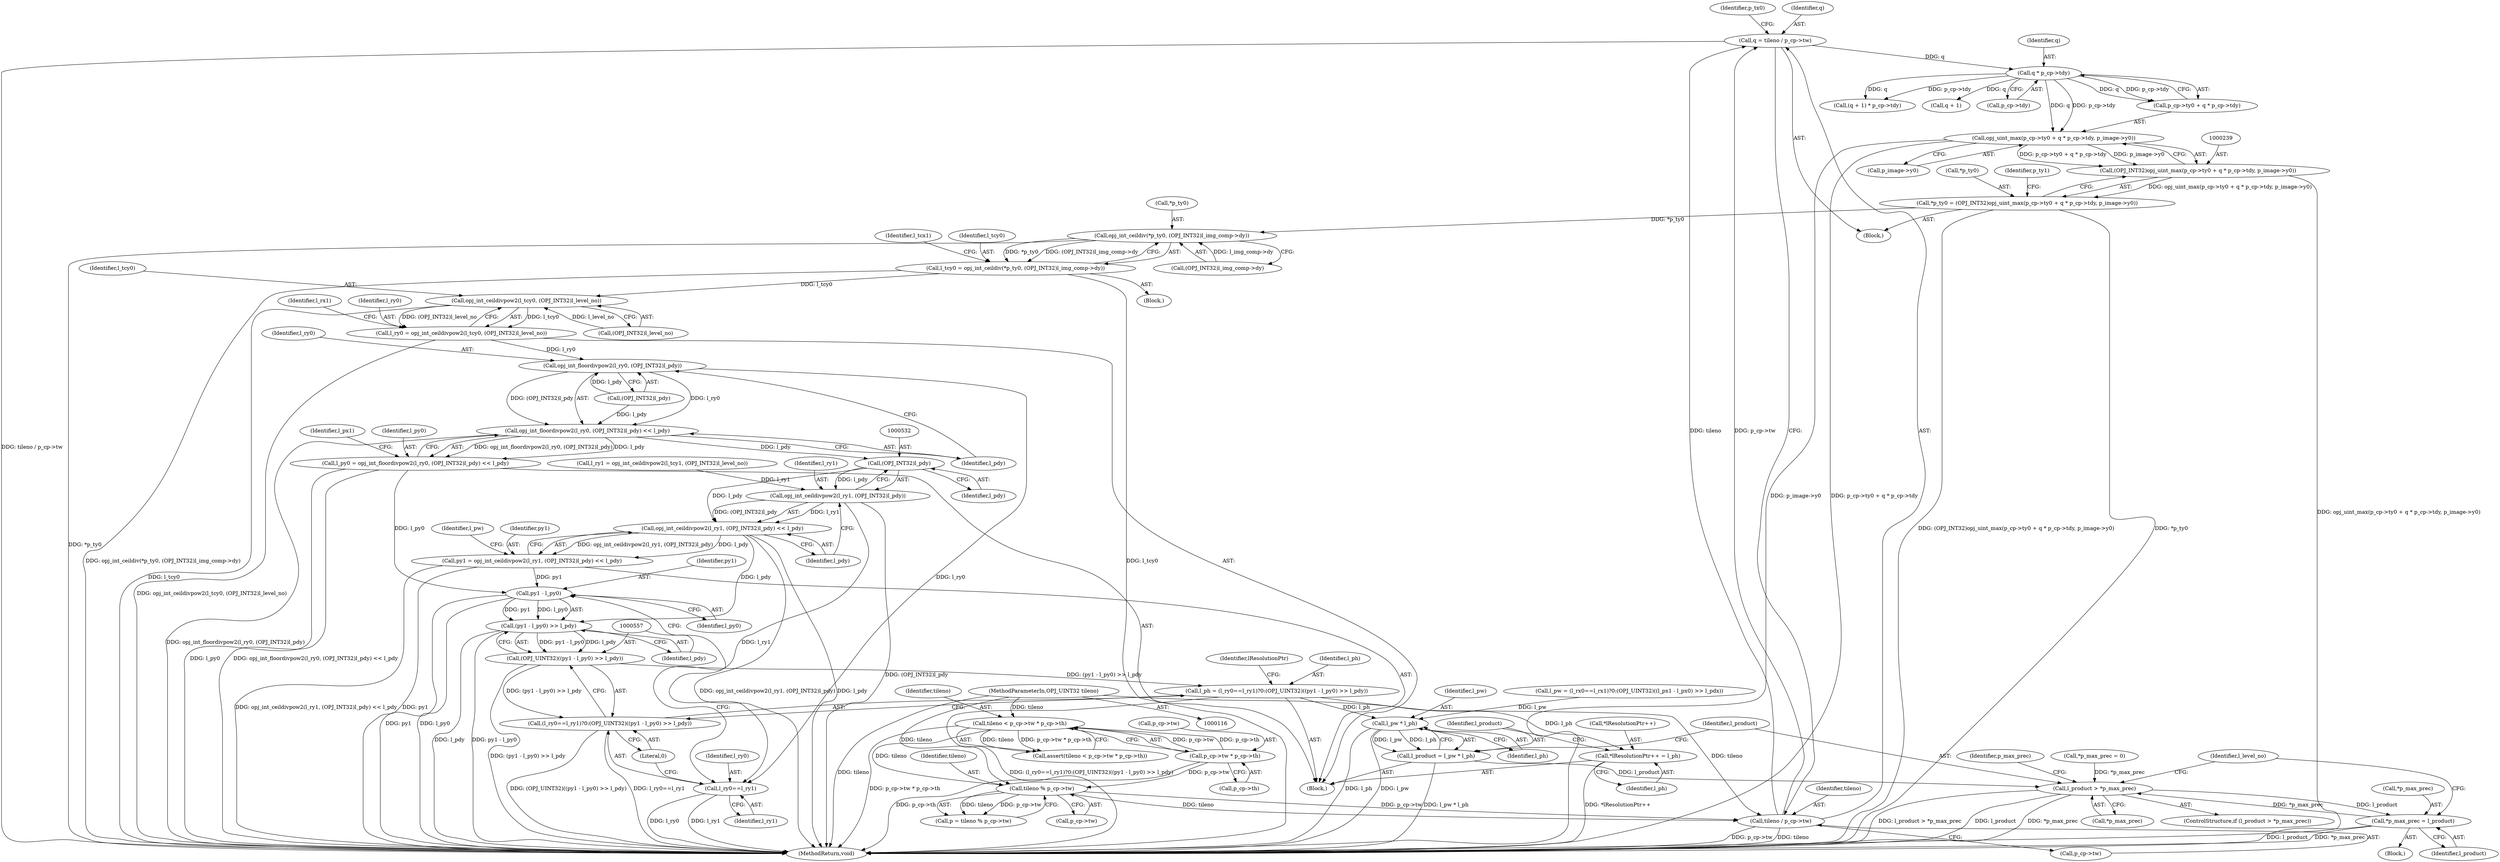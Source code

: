 digraph "0_openjpeg_5d00b719f4b93b1445e6fb4c766b9a9883c57949@pointer" {
"1000240" [label="(Call,opj_uint_max(p_cp->ty0 + q * p_cp->tdy, p_image->y0))"];
"1000245" [label="(Call,q * p_cp->tdy)"];
"1000190" [label="(Call,q = tileno / p_cp->tw)"];
"1000192" [label="(Call,tileno / p_cp->tw)"];
"1000185" [label="(Call,tileno % p_cp->tw)"];
"1000156" [label="(Call,tileno < p_cp->tw * p_cp->th)"];
"1000119" [label="(MethodParameterIn,OPJ_UINT32 tileno)"];
"1000158" [label="(Call,p_cp->tw * p_cp->th)"];
"1000238" [label="(Call,(OPJ_INT32)opj_uint_max(p_cp->ty0 + q * p_cp->tdy, p_image->y0))"];
"1000235" [label="(Call,*p_ty0 = (OPJ_INT32)opj_uint_max(p_cp->ty0 + q * p_cp->tdy, p_image->y0))"];
"1000336" [label="(Call,opj_int_ceildiv(*p_ty0, (OPJ_INT32)l_img_comp->dy))"];
"1000334" [label="(Call,l_tcy0 = opj_int_ceildiv(*p_ty0, (OPJ_INT32)l_img_comp->dy))"];
"1000480" [label="(Call,opj_int_ceildivpow2(l_tcy0, (OPJ_INT32)l_level_no))"];
"1000478" [label="(Call,l_ry0 = opj_int_ceildivpow2(l_tcy0, (OPJ_INT32)l_level_no))"];
"1000511" [label="(Call,opj_int_floordivpow2(l_ry0, (OPJ_INT32)l_pdy))"];
"1000510" [label="(Call,opj_int_floordivpow2(l_ry0, (OPJ_INT32)l_pdy) << l_pdy)"];
"1000508" [label="(Call,l_py0 = opj_int_floordivpow2(l_ry0, (OPJ_INT32)l_pdy) << l_pdy)"];
"1000559" [label="(Call,py1 - l_py0)"];
"1000558" [label="(Call,(py1 - l_py0) >> l_pdy)"];
"1000556" [label="(Call,(OPJ_UINT32)((py1 - l_py0) >> l_pdy))"];
"1000549" [label="(Call,l_ph = (l_ry0==l_ry1)?0:(OPJ_UINT32)((py1 - l_py0) >> l_pdy))"];
"1000568" [label="(Call,*lResolutionPtr++ = l_ph)"];
"1000575" [label="(Call,l_pw * l_ph)"];
"1000573" [label="(Call,l_product = l_pw * l_ph)"];
"1000579" [label="(Call,l_product > *p_max_prec)"];
"1000584" [label="(Call,*p_max_prec = l_product)"];
"1000551" [label="(Call,(l_ry0==l_ry1)?0:(OPJ_UINT32)((py1 - l_py0) >> l_pdy))"];
"1000531" [label="(Call,(OPJ_INT32)l_pdy)"];
"1000529" [label="(Call,opj_int_ceildivpow2(l_ry1, (OPJ_INT32)l_pdy))"];
"1000528" [label="(Call,opj_int_ceildivpow2(l_ry1, (OPJ_INT32)l_pdy) << l_pdy)"];
"1000526" [label="(Call,py1 = opj_int_ceildivpow2(l_ry1, (OPJ_INT32)l_pdy) << l_pdy)"];
"1000552" [label="(Call,l_ry0==l_ry1)"];
"1000250" [label="(Call,p_image->y0)"];
"1000518" [label="(Identifier,l_px1)"];
"1000559" [label="(Call,py1 - l_py0)"];
"1000194" [label="(Call,p_cp->tw)"];
"1000554" [label="(Identifier,l_ry1)"];
"1000345" [label="(Identifier,l_tcx1)"];
"1000236" [label="(Call,*p_ty0)"];
"1000190" [label="(Call,q = tileno / p_cp->tw)"];
"1000581" [label="(Call,*p_max_prec)"];
"1000481" [label="(Identifier,l_tcy0)"];
"1000300" [label="(Block,)"];
"1000193" [label="(Identifier,tileno)"];
"1000584" [label="(Call,*p_max_prec = l_product)"];
"1000508" [label="(Call,l_py0 = opj_int_floordivpow2(l_ry0, (OPJ_INT32)l_pdy) << l_pdy)"];
"1000334" [label="(Call,l_tcy0 = opj_int_ceildiv(*p_ty0, (OPJ_INT32)l_img_comp->dy))"];
"1000585" [label="(Call,*p_max_prec)"];
"1000533" [label="(Identifier,l_pdy)"];
"1000529" [label="(Call,opj_int_ceildivpow2(l_ry1, (OPJ_INT32)l_pdy))"];
"1000337" [label="(Call,*p_ty0)"];
"1000589" [label="(Identifier,l_level_no)"];
"1000199" [label="(Identifier,p_tx0)"];
"1000159" [label="(Call,p_cp->tw)"];
"1000534" [label="(Identifier,l_pdy)"];
"1000568" [label="(Call,*lResolutionPtr++ = l_ph)"];
"1000396" [label="(Block,)"];
"1000238" [label="(Call,(OPJ_INT32)opj_uint_max(p_cp->ty0 + q * p_cp->tdy, p_image->y0))"];
"1000158" [label="(Call,p_cp->tw * p_cp->th)"];
"1000562" [label="(Identifier,l_pdy)"];
"1000241" [label="(Call,p_cp->ty0 + q * p_cp->tdy)"];
"1000480" [label="(Call,opj_int_ceildivpow2(l_tcy0, (OPJ_INT32)l_level_no))"];
"1000492" [label="(Call,l_ry1 = opj_int_ceildivpow2(l_tcy1, (OPJ_INT32)l_level_no))"];
"1000551" [label="(Call,(l_ry0==l_ry1)?0:(OPJ_UINT32)((py1 - l_py0) >> l_pdy))"];
"1000510" [label="(Call,opj_int_floordivpow2(l_ry0, (OPJ_INT32)l_pdy) << l_pdy)"];
"1000119" [label="(MethodParameterIn,OPJ_UINT32 tileno)"];
"1000577" [label="(Identifier,l_ph)"];
"1000530" [label="(Identifier,l_ry1)"];
"1000479" [label="(Identifier,l_ry0)"];
"1000576" [label="(Identifier,l_pw)"];
"1000191" [label="(Identifier,q)"];
"1000155" [label="(Call,assert(tileno < p_cp->tw * p_cp->th))"];
"1000579" [label="(Call,l_product > *p_max_prec)"];
"1000580" [label="(Identifier,l_product)"];
"1000156" [label="(Call,tileno < p_cp->tw * p_cp->th)"];
"1000558" [label="(Call,(py1 - l_py0) >> l_pdy)"];
"1000586" [label="(Identifier,p_max_prec)"];
"1000566" [label="(Identifier,lResolutionPtr)"];
"1000556" [label="(Call,(OPJ_UINT32)((py1 - l_py0) >> l_pdy))"];
"1000578" [label="(ControlStructure,if (l_product > *p_max_prec))"];
"1000531" [label="(Call,(OPJ_INT32)l_pdy)"];
"1000526" [label="(Call,py1 = opj_int_ceildivpow2(l_ry1, (OPJ_INT32)l_pdy) << l_pdy)"];
"1000587" [label="(Identifier,l_product)"];
"1000246" [label="(Identifier,q)"];
"1000552" [label="(Call,l_ry0==l_ry1)"];
"1000162" [label="(Call,p_cp->th)"];
"1000561" [label="(Identifier,l_py0)"];
"1000263" [label="(Call,(q + 1) * p_cp->tdy)"];
"1000336" [label="(Call,opj_int_ceildiv(*p_ty0, (OPJ_INT32)l_img_comp->dy))"];
"1000486" [label="(Identifier,l_rx1)"];
"1000583" [label="(Block,)"];
"1000482" [label="(Call,(OPJ_INT32)l_level_no)"];
"1000516" [label="(Identifier,l_pdy)"];
"1000157" [label="(Identifier,tileno)"];
"1000536" [label="(Identifier,l_pw)"];
"1000553" [label="(Identifier,l_ry0)"];
"1000549" [label="(Call,l_ph = (l_ry0==l_ry1)?0:(OPJ_UINT32)((py1 - l_py0) >> l_pdy))"];
"1000555" [label="(Literal,0)"];
"1000192" [label="(Call,tileno / p_cp->tw)"];
"1000528" [label="(Call,opj_int_ceildivpow2(l_ry1, (OPJ_INT32)l_pdy) << l_pdy)"];
"1000594" [label="(MethodReturn,void)"];
"1000183" [label="(Call,p = tileno % p_cp->tw)"];
"1000264" [label="(Call,q + 1)"];
"1000129" [label="(Block,)"];
"1000512" [label="(Identifier,l_ry0)"];
"1000511" [label="(Call,opj_int_floordivpow2(l_ry0, (OPJ_INT32)l_pdy))"];
"1000535" [label="(Call,l_pw = (l_rx0==l_rx1)?0:(OPJ_UINT32)((l_px1 - l_px0) >> l_pdx))"];
"1000575" [label="(Call,l_pw * l_ph)"];
"1000185" [label="(Call,tileno % p_cp->tw)"];
"1000339" [label="(Call,(OPJ_INT32)l_img_comp->dy)"];
"1000478" [label="(Call,l_ry0 = opj_int_ceildivpow2(l_tcy0, (OPJ_INT32)l_level_no))"];
"1000573" [label="(Call,l_product = l_pw * l_ph)"];
"1000513" [label="(Call,(OPJ_INT32)l_pdy)"];
"1000572" [label="(Identifier,l_ph)"];
"1000273" [label="(Call,*p_max_prec = 0)"];
"1000560" [label="(Identifier,py1)"];
"1000247" [label="(Call,p_cp->tdy)"];
"1000255" [label="(Identifier,p_ty1)"];
"1000527" [label="(Identifier,py1)"];
"1000235" [label="(Call,*p_ty0 = (OPJ_INT32)opj_uint_max(p_cp->ty0 + q * p_cp->tdy, p_image->y0))"];
"1000187" [label="(Call,p_cp->tw)"];
"1000574" [label="(Identifier,l_product)"];
"1000240" [label="(Call,opj_uint_max(p_cp->ty0 + q * p_cp->tdy, p_image->y0))"];
"1000569" [label="(Call,*lResolutionPtr++)"];
"1000245" [label="(Call,q * p_cp->tdy)"];
"1000509" [label="(Identifier,l_py0)"];
"1000335" [label="(Identifier,l_tcy0)"];
"1000550" [label="(Identifier,l_ph)"];
"1000186" [label="(Identifier,tileno)"];
"1000240" -> "1000238"  [label="AST: "];
"1000240" -> "1000250"  [label="CFG: "];
"1000241" -> "1000240"  [label="AST: "];
"1000250" -> "1000240"  [label="AST: "];
"1000238" -> "1000240"  [label="CFG: "];
"1000240" -> "1000594"  [label="DDG: p_image->y0"];
"1000240" -> "1000594"  [label="DDG: p_cp->ty0 + q * p_cp->tdy"];
"1000240" -> "1000238"  [label="DDG: p_cp->ty0 + q * p_cp->tdy"];
"1000240" -> "1000238"  [label="DDG: p_image->y0"];
"1000245" -> "1000240"  [label="DDG: q"];
"1000245" -> "1000240"  [label="DDG: p_cp->tdy"];
"1000245" -> "1000241"  [label="AST: "];
"1000245" -> "1000247"  [label="CFG: "];
"1000246" -> "1000245"  [label="AST: "];
"1000247" -> "1000245"  [label="AST: "];
"1000241" -> "1000245"  [label="CFG: "];
"1000245" -> "1000241"  [label="DDG: q"];
"1000245" -> "1000241"  [label="DDG: p_cp->tdy"];
"1000190" -> "1000245"  [label="DDG: q"];
"1000245" -> "1000263"  [label="DDG: q"];
"1000245" -> "1000263"  [label="DDG: p_cp->tdy"];
"1000245" -> "1000264"  [label="DDG: q"];
"1000190" -> "1000129"  [label="AST: "];
"1000190" -> "1000192"  [label="CFG: "];
"1000191" -> "1000190"  [label="AST: "];
"1000192" -> "1000190"  [label="AST: "];
"1000199" -> "1000190"  [label="CFG: "];
"1000190" -> "1000594"  [label="DDG: tileno / p_cp->tw"];
"1000192" -> "1000190"  [label="DDG: tileno"];
"1000192" -> "1000190"  [label="DDG: p_cp->tw"];
"1000192" -> "1000194"  [label="CFG: "];
"1000193" -> "1000192"  [label="AST: "];
"1000194" -> "1000192"  [label="AST: "];
"1000192" -> "1000594"  [label="DDG: p_cp->tw"];
"1000192" -> "1000594"  [label="DDG: tileno"];
"1000185" -> "1000192"  [label="DDG: tileno"];
"1000185" -> "1000192"  [label="DDG: p_cp->tw"];
"1000119" -> "1000192"  [label="DDG: tileno"];
"1000185" -> "1000183"  [label="AST: "];
"1000185" -> "1000187"  [label="CFG: "];
"1000186" -> "1000185"  [label="AST: "];
"1000187" -> "1000185"  [label="AST: "];
"1000183" -> "1000185"  [label="CFG: "];
"1000185" -> "1000183"  [label="DDG: tileno"];
"1000185" -> "1000183"  [label="DDG: p_cp->tw"];
"1000156" -> "1000185"  [label="DDG: tileno"];
"1000119" -> "1000185"  [label="DDG: tileno"];
"1000158" -> "1000185"  [label="DDG: p_cp->tw"];
"1000156" -> "1000155"  [label="AST: "];
"1000156" -> "1000158"  [label="CFG: "];
"1000157" -> "1000156"  [label="AST: "];
"1000158" -> "1000156"  [label="AST: "];
"1000155" -> "1000156"  [label="CFG: "];
"1000156" -> "1000594"  [label="DDG: p_cp->tw * p_cp->th"];
"1000156" -> "1000155"  [label="DDG: tileno"];
"1000156" -> "1000155"  [label="DDG: p_cp->tw * p_cp->th"];
"1000119" -> "1000156"  [label="DDG: tileno"];
"1000158" -> "1000156"  [label="DDG: p_cp->tw"];
"1000158" -> "1000156"  [label="DDG: p_cp->th"];
"1000119" -> "1000116"  [label="AST: "];
"1000119" -> "1000594"  [label="DDG: tileno"];
"1000158" -> "1000162"  [label="CFG: "];
"1000159" -> "1000158"  [label="AST: "];
"1000162" -> "1000158"  [label="AST: "];
"1000158" -> "1000594"  [label="DDG: p_cp->th"];
"1000238" -> "1000235"  [label="AST: "];
"1000239" -> "1000238"  [label="AST: "];
"1000235" -> "1000238"  [label="CFG: "];
"1000238" -> "1000594"  [label="DDG: opj_uint_max(p_cp->ty0 + q * p_cp->tdy, p_image->y0)"];
"1000238" -> "1000235"  [label="DDG: opj_uint_max(p_cp->ty0 + q * p_cp->tdy, p_image->y0)"];
"1000235" -> "1000129"  [label="AST: "];
"1000236" -> "1000235"  [label="AST: "];
"1000255" -> "1000235"  [label="CFG: "];
"1000235" -> "1000594"  [label="DDG: *p_ty0"];
"1000235" -> "1000594"  [label="DDG: (OPJ_INT32)opj_uint_max(p_cp->ty0 + q * p_cp->tdy, p_image->y0)"];
"1000235" -> "1000336"  [label="DDG: *p_ty0"];
"1000336" -> "1000334"  [label="AST: "];
"1000336" -> "1000339"  [label="CFG: "];
"1000337" -> "1000336"  [label="AST: "];
"1000339" -> "1000336"  [label="AST: "];
"1000334" -> "1000336"  [label="CFG: "];
"1000336" -> "1000594"  [label="DDG: *p_ty0"];
"1000336" -> "1000334"  [label="DDG: *p_ty0"];
"1000336" -> "1000334"  [label="DDG: (OPJ_INT32)l_img_comp->dy"];
"1000339" -> "1000336"  [label="DDG: l_img_comp->dy"];
"1000334" -> "1000300"  [label="AST: "];
"1000335" -> "1000334"  [label="AST: "];
"1000345" -> "1000334"  [label="CFG: "];
"1000334" -> "1000594"  [label="DDG: opj_int_ceildiv(*p_ty0, (OPJ_INT32)l_img_comp->dy)"];
"1000334" -> "1000594"  [label="DDG: l_tcy0"];
"1000334" -> "1000480"  [label="DDG: l_tcy0"];
"1000480" -> "1000478"  [label="AST: "];
"1000480" -> "1000482"  [label="CFG: "];
"1000481" -> "1000480"  [label="AST: "];
"1000482" -> "1000480"  [label="AST: "];
"1000478" -> "1000480"  [label="CFG: "];
"1000480" -> "1000594"  [label="DDG: l_tcy0"];
"1000480" -> "1000478"  [label="DDG: l_tcy0"];
"1000480" -> "1000478"  [label="DDG: (OPJ_INT32)l_level_no"];
"1000482" -> "1000480"  [label="DDG: l_level_no"];
"1000478" -> "1000396"  [label="AST: "];
"1000479" -> "1000478"  [label="AST: "];
"1000486" -> "1000478"  [label="CFG: "];
"1000478" -> "1000594"  [label="DDG: opj_int_ceildivpow2(l_tcy0, (OPJ_INT32)l_level_no)"];
"1000478" -> "1000511"  [label="DDG: l_ry0"];
"1000511" -> "1000510"  [label="AST: "];
"1000511" -> "1000513"  [label="CFG: "];
"1000512" -> "1000511"  [label="AST: "];
"1000513" -> "1000511"  [label="AST: "];
"1000516" -> "1000511"  [label="CFG: "];
"1000511" -> "1000510"  [label="DDG: l_ry0"];
"1000511" -> "1000510"  [label="DDG: (OPJ_INT32)l_pdy"];
"1000513" -> "1000511"  [label="DDG: l_pdy"];
"1000511" -> "1000552"  [label="DDG: l_ry0"];
"1000510" -> "1000508"  [label="AST: "];
"1000510" -> "1000516"  [label="CFG: "];
"1000516" -> "1000510"  [label="AST: "];
"1000508" -> "1000510"  [label="CFG: "];
"1000510" -> "1000594"  [label="DDG: opj_int_floordivpow2(l_ry0, (OPJ_INT32)l_pdy)"];
"1000510" -> "1000508"  [label="DDG: opj_int_floordivpow2(l_ry0, (OPJ_INT32)l_pdy)"];
"1000510" -> "1000508"  [label="DDG: l_pdy"];
"1000513" -> "1000510"  [label="DDG: l_pdy"];
"1000510" -> "1000531"  [label="DDG: l_pdy"];
"1000508" -> "1000396"  [label="AST: "];
"1000509" -> "1000508"  [label="AST: "];
"1000518" -> "1000508"  [label="CFG: "];
"1000508" -> "1000594"  [label="DDG: l_py0"];
"1000508" -> "1000594"  [label="DDG: opj_int_floordivpow2(l_ry0, (OPJ_INT32)l_pdy) << l_pdy"];
"1000508" -> "1000559"  [label="DDG: l_py0"];
"1000559" -> "1000558"  [label="AST: "];
"1000559" -> "1000561"  [label="CFG: "];
"1000560" -> "1000559"  [label="AST: "];
"1000561" -> "1000559"  [label="AST: "];
"1000562" -> "1000559"  [label="CFG: "];
"1000559" -> "1000594"  [label="DDG: py1"];
"1000559" -> "1000594"  [label="DDG: l_py0"];
"1000559" -> "1000558"  [label="DDG: py1"];
"1000559" -> "1000558"  [label="DDG: l_py0"];
"1000526" -> "1000559"  [label="DDG: py1"];
"1000558" -> "1000556"  [label="AST: "];
"1000558" -> "1000562"  [label="CFG: "];
"1000562" -> "1000558"  [label="AST: "];
"1000556" -> "1000558"  [label="CFG: "];
"1000558" -> "1000594"  [label="DDG: l_pdy"];
"1000558" -> "1000594"  [label="DDG: py1 - l_py0"];
"1000558" -> "1000556"  [label="DDG: py1 - l_py0"];
"1000558" -> "1000556"  [label="DDG: l_pdy"];
"1000528" -> "1000558"  [label="DDG: l_pdy"];
"1000556" -> "1000551"  [label="AST: "];
"1000557" -> "1000556"  [label="AST: "];
"1000551" -> "1000556"  [label="CFG: "];
"1000556" -> "1000594"  [label="DDG: (py1 - l_py0) >> l_pdy"];
"1000556" -> "1000549"  [label="DDG: (py1 - l_py0) >> l_pdy"];
"1000556" -> "1000551"  [label="DDG: (py1 - l_py0) >> l_pdy"];
"1000549" -> "1000396"  [label="AST: "];
"1000549" -> "1000551"  [label="CFG: "];
"1000550" -> "1000549"  [label="AST: "];
"1000551" -> "1000549"  [label="AST: "];
"1000566" -> "1000549"  [label="CFG: "];
"1000549" -> "1000594"  [label="DDG: (l_ry0==l_ry1)?0:(OPJ_UINT32)((py1 - l_py0) >> l_pdy)"];
"1000549" -> "1000568"  [label="DDG: l_ph"];
"1000549" -> "1000575"  [label="DDG: l_ph"];
"1000568" -> "1000396"  [label="AST: "];
"1000568" -> "1000572"  [label="CFG: "];
"1000569" -> "1000568"  [label="AST: "];
"1000572" -> "1000568"  [label="AST: "];
"1000574" -> "1000568"  [label="CFG: "];
"1000568" -> "1000594"  [label="DDG: *lResolutionPtr++"];
"1000575" -> "1000573"  [label="AST: "];
"1000575" -> "1000577"  [label="CFG: "];
"1000576" -> "1000575"  [label="AST: "];
"1000577" -> "1000575"  [label="AST: "];
"1000573" -> "1000575"  [label="CFG: "];
"1000575" -> "1000594"  [label="DDG: l_ph"];
"1000575" -> "1000594"  [label="DDG: l_pw"];
"1000575" -> "1000573"  [label="DDG: l_pw"];
"1000575" -> "1000573"  [label="DDG: l_ph"];
"1000535" -> "1000575"  [label="DDG: l_pw"];
"1000573" -> "1000396"  [label="AST: "];
"1000574" -> "1000573"  [label="AST: "];
"1000580" -> "1000573"  [label="CFG: "];
"1000573" -> "1000594"  [label="DDG: l_pw * l_ph"];
"1000573" -> "1000579"  [label="DDG: l_product"];
"1000579" -> "1000578"  [label="AST: "];
"1000579" -> "1000581"  [label="CFG: "];
"1000580" -> "1000579"  [label="AST: "];
"1000581" -> "1000579"  [label="AST: "];
"1000586" -> "1000579"  [label="CFG: "];
"1000589" -> "1000579"  [label="CFG: "];
"1000579" -> "1000594"  [label="DDG: l_product > *p_max_prec"];
"1000579" -> "1000594"  [label="DDG: l_product"];
"1000579" -> "1000594"  [label="DDG: *p_max_prec"];
"1000273" -> "1000579"  [label="DDG: *p_max_prec"];
"1000584" -> "1000579"  [label="DDG: *p_max_prec"];
"1000579" -> "1000584"  [label="DDG: l_product"];
"1000584" -> "1000583"  [label="AST: "];
"1000584" -> "1000587"  [label="CFG: "];
"1000585" -> "1000584"  [label="AST: "];
"1000587" -> "1000584"  [label="AST: "];
"1000589" -> "1000584"  [label="CFG: "];
"1000584" -> "1000594"  [label="DDG: l_product"];
"1000584" -> "1000594"  [label="DDG: *p_max_prec"];
"1000551" -> "1000555"  [label="CFG: "];
"1000552" -> "1000551"  [label="AST: "];
"1000555" -> "1000551"  [label="AST: "];
"1000551" -> "1000594"  [label="DDG: (OPJ_UINT32)((py1 - l_py0) >> l_pdy)"];
"1000551" -> "1000594"  [label="DDG: l_ry0==l_ry1"];
"1000531" -> "1000529"  [label="AST: "];
"1000531" -> "1000533"  [label="CFG: "];
"1000532" -> "1000531"  [label="AST: "];
"1000533" -> "1000531"  [label="AST: "];
"1000529" -> "1000531"  [label="CFG: "];
"1000531" -> "1000529"  [label="DDG: l_pdy"];
"1000531" -> "1000528"  [label="DDG: l_pdy"];
"1000529" -> "1000528"  [label="AST: "];
"1000530" -> "1000529"  [label="AST: "];
"1000534" -> "1000529"  [label="CFG: "];
"1000529" -> "1000594"  [label="DDG: (OPJ_INT32)l_pdy"];
"1000529" -> "1000528"  [label="DDG: l_ry1"];
"1000529" -> "1000528"  [label="DDG: (OPJ_INT32)l_pdy"];
"1000492" -> "1000529"  [label="DDG: l_ry1"];
"1000529" -> "1000552"  [label="DDG: l_ry1"];
"1000528" -> "1000526"  [label="AST: "];
"1000528" -> "1000534"  [label="CFG: "];
"1000534" -> "1000528"  [label="AST: "];
"1000526" -> "1000528"  [label="CFG: "];
"1000528" -> "1000594"  [label="DDG: opj_int_ceildivpow2(l_ry1, (OPJ_INT32)l_pdy)"];
"1000528" -> "1000594"  [label="DDG: l_pdy"];
"1000528" -> "1000526"  [label="DDG: opj_int_ceildivpow2(l_ry1, (OPJ_INT32)l_pdy)"];
"1000528" -> "1000526"  [label="DDG: l_pdy"];
"1000526" -> "1000396"  [label="AST: "];
"1000527" -> "1000526"  [label="AST: "];
"1000536" -> "1000526"  [label="CFG: "];
"1000526" -> "1000594"  [label="DDG: opj_int_ceildivpow2(l_ry1, (OPJ_INT32)l_pdy) << l_pdy"];
"1000526" -> "1000594"  [label="DDG: py1"];
"1000552" -> "1000554"  [label="CFG: "];
"1000553" -> "1000552"  [label="AST: "];
"1000554" -> "1000552"  [label="AST: "];
"1000555" -> "1000552"  [label="CFG: "];
"1000557" -> "1000552"  [label="CFG: "];
"1000552" -> "1000594"  [label="DDG: l_ry0"];
"1000552" -> "1000594"  [label="DDG: l_ry1"];
}

